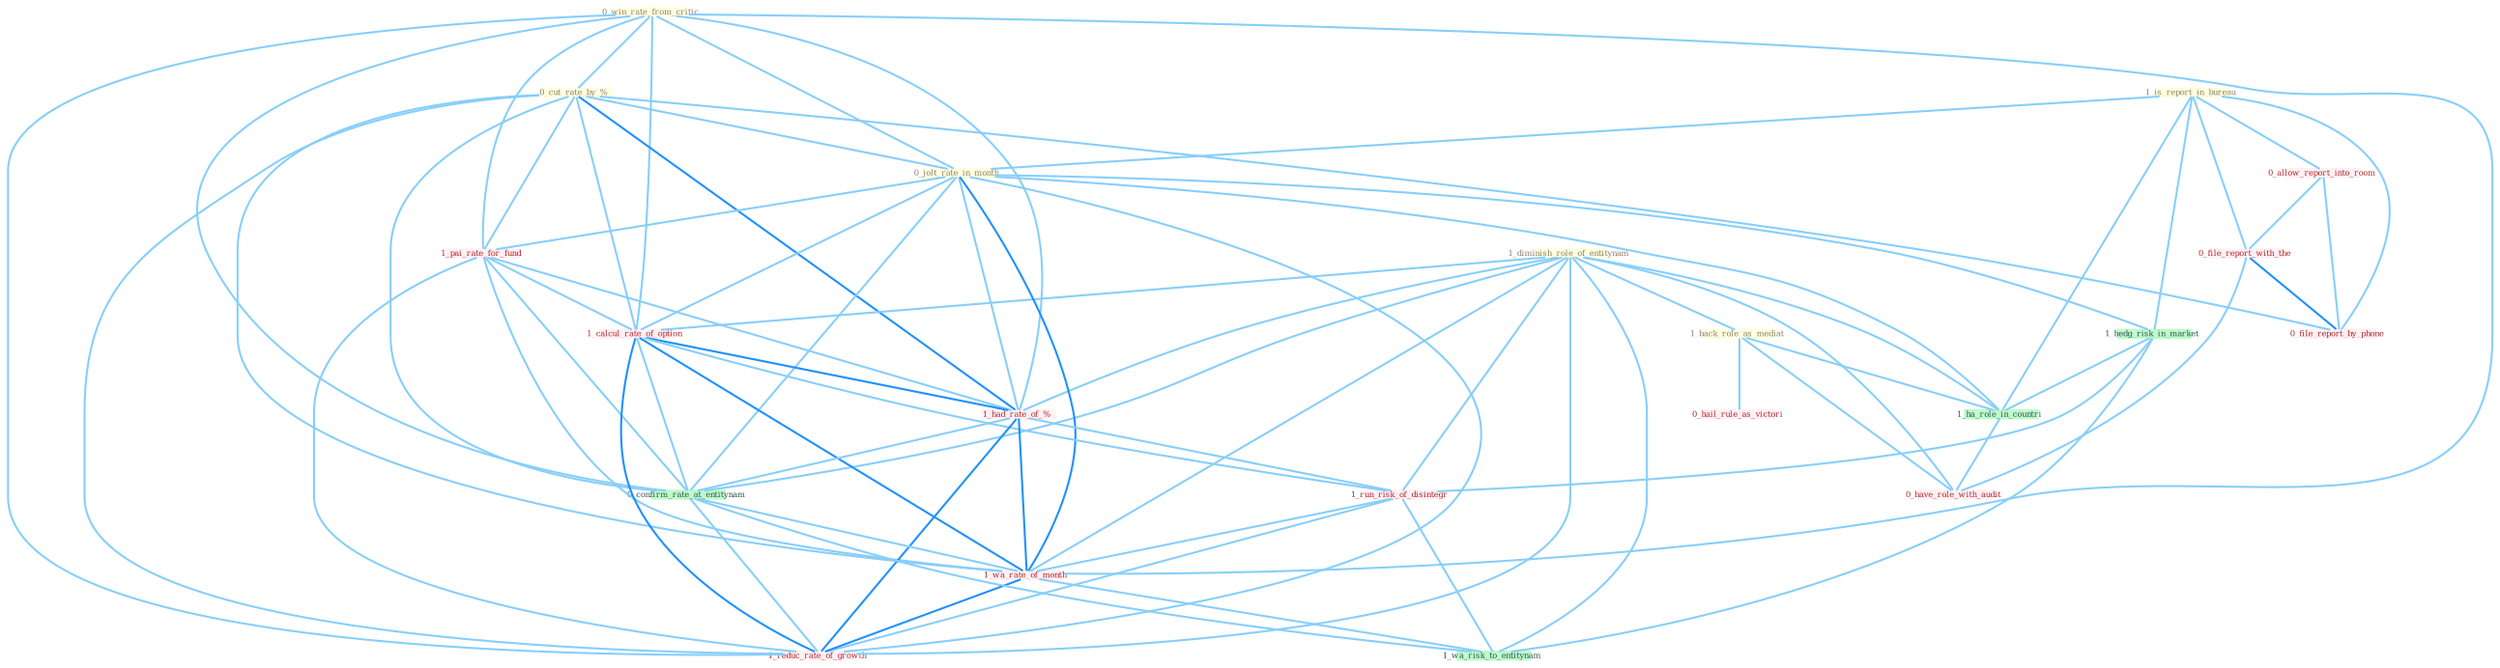 Graph G{ 
    node
    [shape=polygon,style=filled,width=.5,height=.06,color="#BDFCC9",fixedsize=true,fontsize=4,
    fontcolor="#2f4f4f"];
    {node
    [color="#ffffe0", fontcolor="#8b7d6b"] "0_win_rate_from_critic " "0_cut_rate_by_% " "1_diminish_role_of_entitynam " "1_back_role_as_mediat " "1_is_report_in_bureau " "0_jolt_rate_in_month "}
{node [color="#fff0f5", fontcolor="#b22222"] "1_pai_rate_for_fund " "0_allow_report_into_room " "0_file_report_with_the " "0_hail_rule_as_victori " "1_calcul_rate_of_option " "1_had_rate_of_% " "0_file_report_by_phone " "1_run_risk_of_disintegr " "0_have_role_with_audit " "1_wa_rate_of_month " "1_reduc_rate_of_growth "}
edge [color="#B0E2FF"];

	"0_win_rate_from_critic " -- "0_cut_rate_by_% " [w="1", color="#87cefa" ];
	"0_win_rate_from_critic " -- "0_jolt_rate_in_month " [w="1", color="#87cefa" ];
	"0_win_rate_from_critic " -- "1_pai_rate_for_fund " [w="1", color="#87cefa" ];
	"0_win_rate_from_critic " -- "1_calcul_rate_of_option " [w="1", color="#87cefa" ];
	"0_win_rate_from_critic " -- "1_had_rate_of_% " [w="1", color="#87cefa" ];
	"0_win_rate_from_critic " -- "0_confirm_rate_at_entitynam " [w="1", color="#87cefa" ];
	"0_win_rate_from_critic " -- "1_wa_rate_of_month " [w="1", color="#87cefa" ];
	"0_win_rate_from_critic " -- "1_reduc_rate_of_growth " [w="1", color="#87cefa" ];
	"0_cut_rate_by_% " -- "0_jolt_rate_in_month " [w="1", color="#87cefa" ];
	"0_cut_rate_by_% " -- "1_pai_rate_for_fund " [w="1", color="#87cefa" ];
	"0_cut_rate_by_% " -- "1_calcul_rate_of_option " [w="1", color="#87cefa" ];
	"0_cut_rate_by_% " -- "1_had_rate_of_% " [w="2", color="#1e90ff" , len=0.8];
	"0_cut_rate_by_% " -- "0_confirm_rate_at_entitynam " [w="1", color="#87cefa" ];
	"0_cut_rate_by_% " -- "0_file_report_by_phone " [w="1", color="#87cefa" ];
	"0_cut_rate_by_% " -- "1_wa_rate_of_month " [w="1", color="#87cefa" ];
	"0_cut_rate_by_% " -- "1_reduc_rate_of_growth " [w="1", color="#87cefa" ];
	"1_diminish_role_of_entitynam " -- "1_back_role_as_mediat " [w="1", color="#87cefa" ];
	"1_diminish_role_of_entitynam " -- "1_ha_role_in_countri " [w="1", color="#87cefa" ];
	"1_diminish_role_of_entitynam " -- "1_calcul_rate_of_option " [w="1", color="#87cefa" ];
	"1_diminish_role_of_entitynam " -- "1_had_rate_of_% " [w="1", color="#87cefa" ];
	"1_diminish_role_of_entitynam " -- "0_confirm_rate_at_entitynam " [w="1", color="#87cefa" ];
	"1_diminish_role_of_entitynam " -- "1_run_risk_of_disintegr " [w="1", color="#87cefa" ];
	"1_diminish_role_of_entitynam " -- "0_have_role_with_audit " [w="1", color="#87cefa" ];
	"1_diminish_role_of_entitynam " -- "1_wa_rate_of_month " [w="1", color="#87cefa" ];
	"1_diminish_role_of_entitynam " -- "1_wa_risk_to_entitynam " [w="1", color="#87cefa" ];
	"1_diminish_role_of_entitynam " -- "1_reduc_rate_of_growth " [w="1", color="#87cefa" ];
	"1_back_role_as_mediat " -- "1_ha_role_in_countri " [w="1", color="#87cefa" ];
	"1_back_role_as_mediat " -- "0_hail_rule_as_victori " [w="1", color="#87cefa" ];
	"1_back_role_as_mediat " -- "0_have_role_with_audit " [w="1", color="#87cefa" ];
	"1_is_report_in_bureau " -- "0_jolt_rate_in_month " [w="1", color="#87cefa" ];
	"1_is_report_in_bureau " -- "0_allow_report_into_room " [w="1", color="#87cefa" ];
	"1_is_report_in_bureau " -- "1_hedg_risk_in_market " [w="1", color="#87cefa" ];
	"1_is_report_in_bureau " -- "1_ha_role_in_countri " [w="1", color="#87cefa" ];
	"1_is_report_in_bureau " -- "0_file_report_with_the " [w="1", color="#87cefa" ];
	"1_is_report_in_bureau " -- "0_file_report_by_phone " [w="1", color="#87cefa" ];
	"0_jolt_rate_in_month " -- "1_pai_rate_for_fund " [w="1", color="#87cefa" ];
	"0_jolt_rate_in_month " -- "1_hedg_risk_in_market " [w="1", color="#87cefa" ];
	"0_jolt_rate_in_month " -- "1_ha_role_in_countri " [w="1", color="#87cefa" ];
	"0_jolt_rate_in_month " -- "1_calcul_rate_of_option " [w="1", color="#87cefa" ];
	"0_jolt_rate_in_month " -- "1_had_rate_of_% " [w="1", color="#87cefa" ];
	"0_jolt_rate_in_month " -- "0_confirm_rate_at_entitynam " [w="1", color="#87cefa" ];
	"0_jolt_rate_in_month " -- "1_wa_rate_of_month " [w="2", color="#1e90ff" , len=0.8];
	"0_jolt_rate_in_month " -- "1_reduc_rate_of_growth " [w="1", color="#87cefa" ];
	"1_pai_rate_for_fund " -- "1_calcul_rate_of_option " [w="1", color="#87cefa" ];
	"1_pai_rate_for_fund " -- "1_had_rate_of_% " [w="1", color="#87cefa" ];
	"1_pai_rate_for_fund " -- "0_confirm_rate_at_entitynam " [w="1", color="#87cefa" ];
	"1_pai_rate_for_fund " -- "1_wa_rate_of_month " [w="1", color="#87cefa" ];
	"1_pai_rate_for_fund " -- "1_reduc_rate_of_growth " [w="1", color="#87cefa" ];
	"0_allow_report_into_room " -- "0_file_report_with_the " [w="1", color="#87cefa" ];
	"0_allow_report_into_room " -- "0_file_report_by_phone " [w="1", color="#87cefa" ];
	"1_hedg_risk_in_market " -- "1_ha_role_in_countri " [w="1", color="#87cefa" ];
	"1_hedg_risk_in_market " -- "1_run_risk_of_disintegr " [w="1", color="#87cefa" ];
	"1_hedg_risk_in_market " -- "1_wa_risk_to_entitynam " [w="1", color="#87cefa" ];
	"1_ha_role_in_countri " -- "0_have_role_with_audit " [w="1", color="#87cefa" ];
	"0_file_report_with_the " -- "0_file_report_by_phone " [w="2", color="#1e90ff" , len=0.8];
	"0_file_report_with_the " -- "0_have_role_with_audit " [w="1", color="#87cefa" ];
	"1_calcul_rate_of_option " -- "1_had_rate_of_% " [w="2", color="#1e90ff" , len=0.8];
	"1_calcul_rate_of_option " -- "0_confirm_rate_at_entitynam " [w="1", color="#87cefa" ];
	"1_calcul_rate_of_option " -- "1_run_risk_of_disintegr " [w="1", color="#87cefa" ];
	"1_calcul_rate_of_option " -- "1_wa_rate_of_month " [w="2", color="#1e90ff" , len=0.8];
	"1_calcul_rate_of_option " -- "1_reduc_rate_of_growth " [w="2", color="#1e90ff" , len=0.8];
	"1_had_rate_of_% " -- "0_confirm_rate_at_entitynam " [w="1", color="#87cefa" ];
	"1_had_rate_of_% " -- "1_run_risk_of_disintegr " [w="1", color="#87cefa" ];
	"1_had_rate_of_% " -- "1_wa_rate_of_month " [w="2", color="#1e90ff" , len=0.8];
	"1_had_rate_of_% " -- "1_reduc_rate_of_growth " [w="2", color="#1e90ff" , len=0.8];
	"0_confirm_rate_at_entitynam " -- "1_wa_rate_of_month " [w="1", color="#87cefa" ];
	"0_confirm_rate_at_entitynam " -- "1_wa_risk_to_entitynam " [w="1", color="#87cefa" ];
	"0_confirm_rate_at_entitynam " -- "1_reduc_rate_of_growth " [w="1", color="#87cefa" ];
	"1_run_risk_of_disintegr " -- "1_wa_rate_of_month " [w="1", color="#87cefa" ];
	"1_run_risk_of_disintegr " -- "1_wa_risk_to_entitynam " [w="1", color="#87cefa" ];
	"1_run_risk_of_disintegr " -- "1_reduc_rate_of_growth " [w="1", color="#87cefa" ];
	"1_wa_rate_of_month " -- "1_wa_risk_to_entitynam " [w="1", color="#87cefa" ];
	"1_wa_rate_of_month " -- "1_reduc_rate_of_growth " [w="2", color="#1e90ff" , len=0.8];
}
